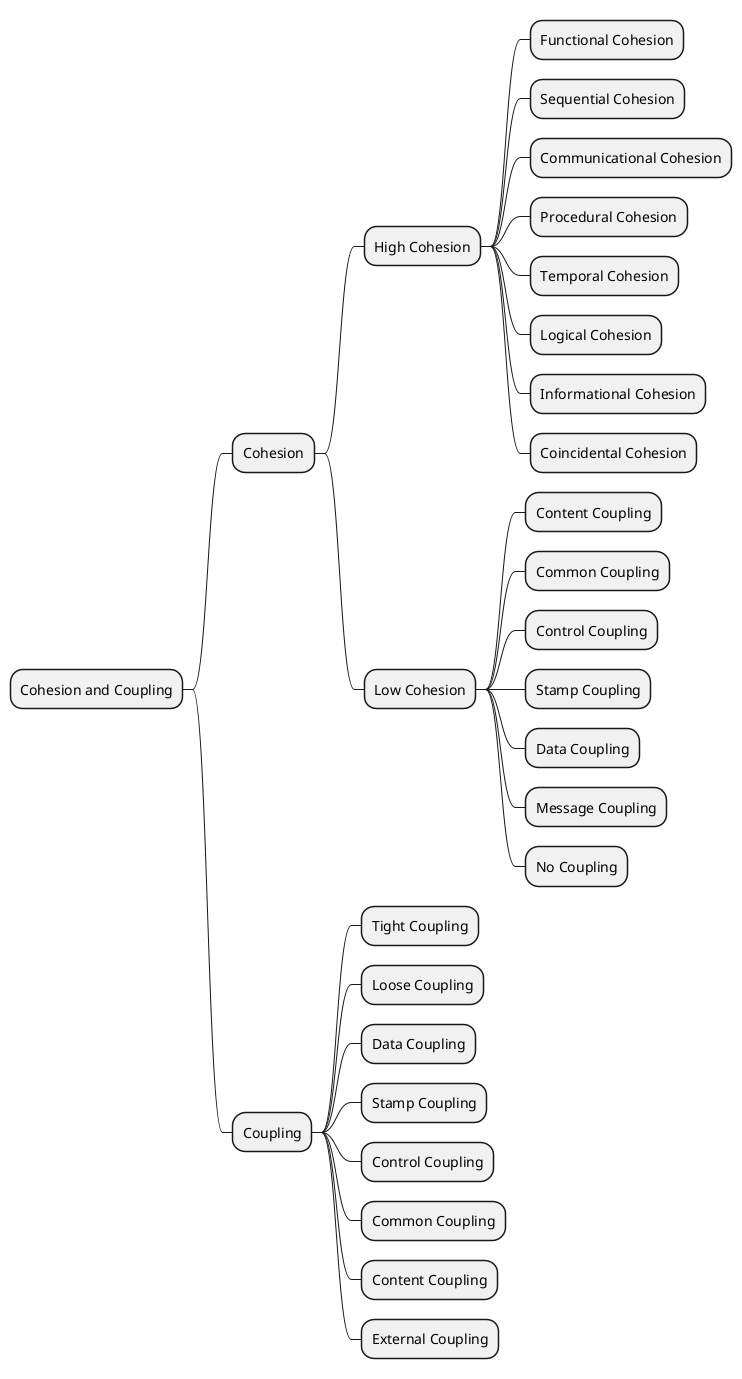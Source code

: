 @startmindmap
* Cohesion and Coupling
** Cohesion
*** High Cohesion
**** Functional Cohesion
**** Sequential Cohesion
**** Communicational Cohesion
**** Procedural Cohesion
**** Temporal Cohesion
**** Logical Cohesion
**** Informational Cohesion
**** Coincidental Cohesion
*** Low Cohesion
**** Content Coupling
**** Common Coupling
**** Control Coupling
**** Stamp Coupling
**** Data Coupling
**** Message Coupling
**** No Coupling
** Coupling
*** Tight Coupling
*** Loose Coupling
*** Data Coupling
*** Stamp Coupling
*** Control Coupling
*** Common Coupling
*** Content Coupling
*** External Coupling
@endmindmap
